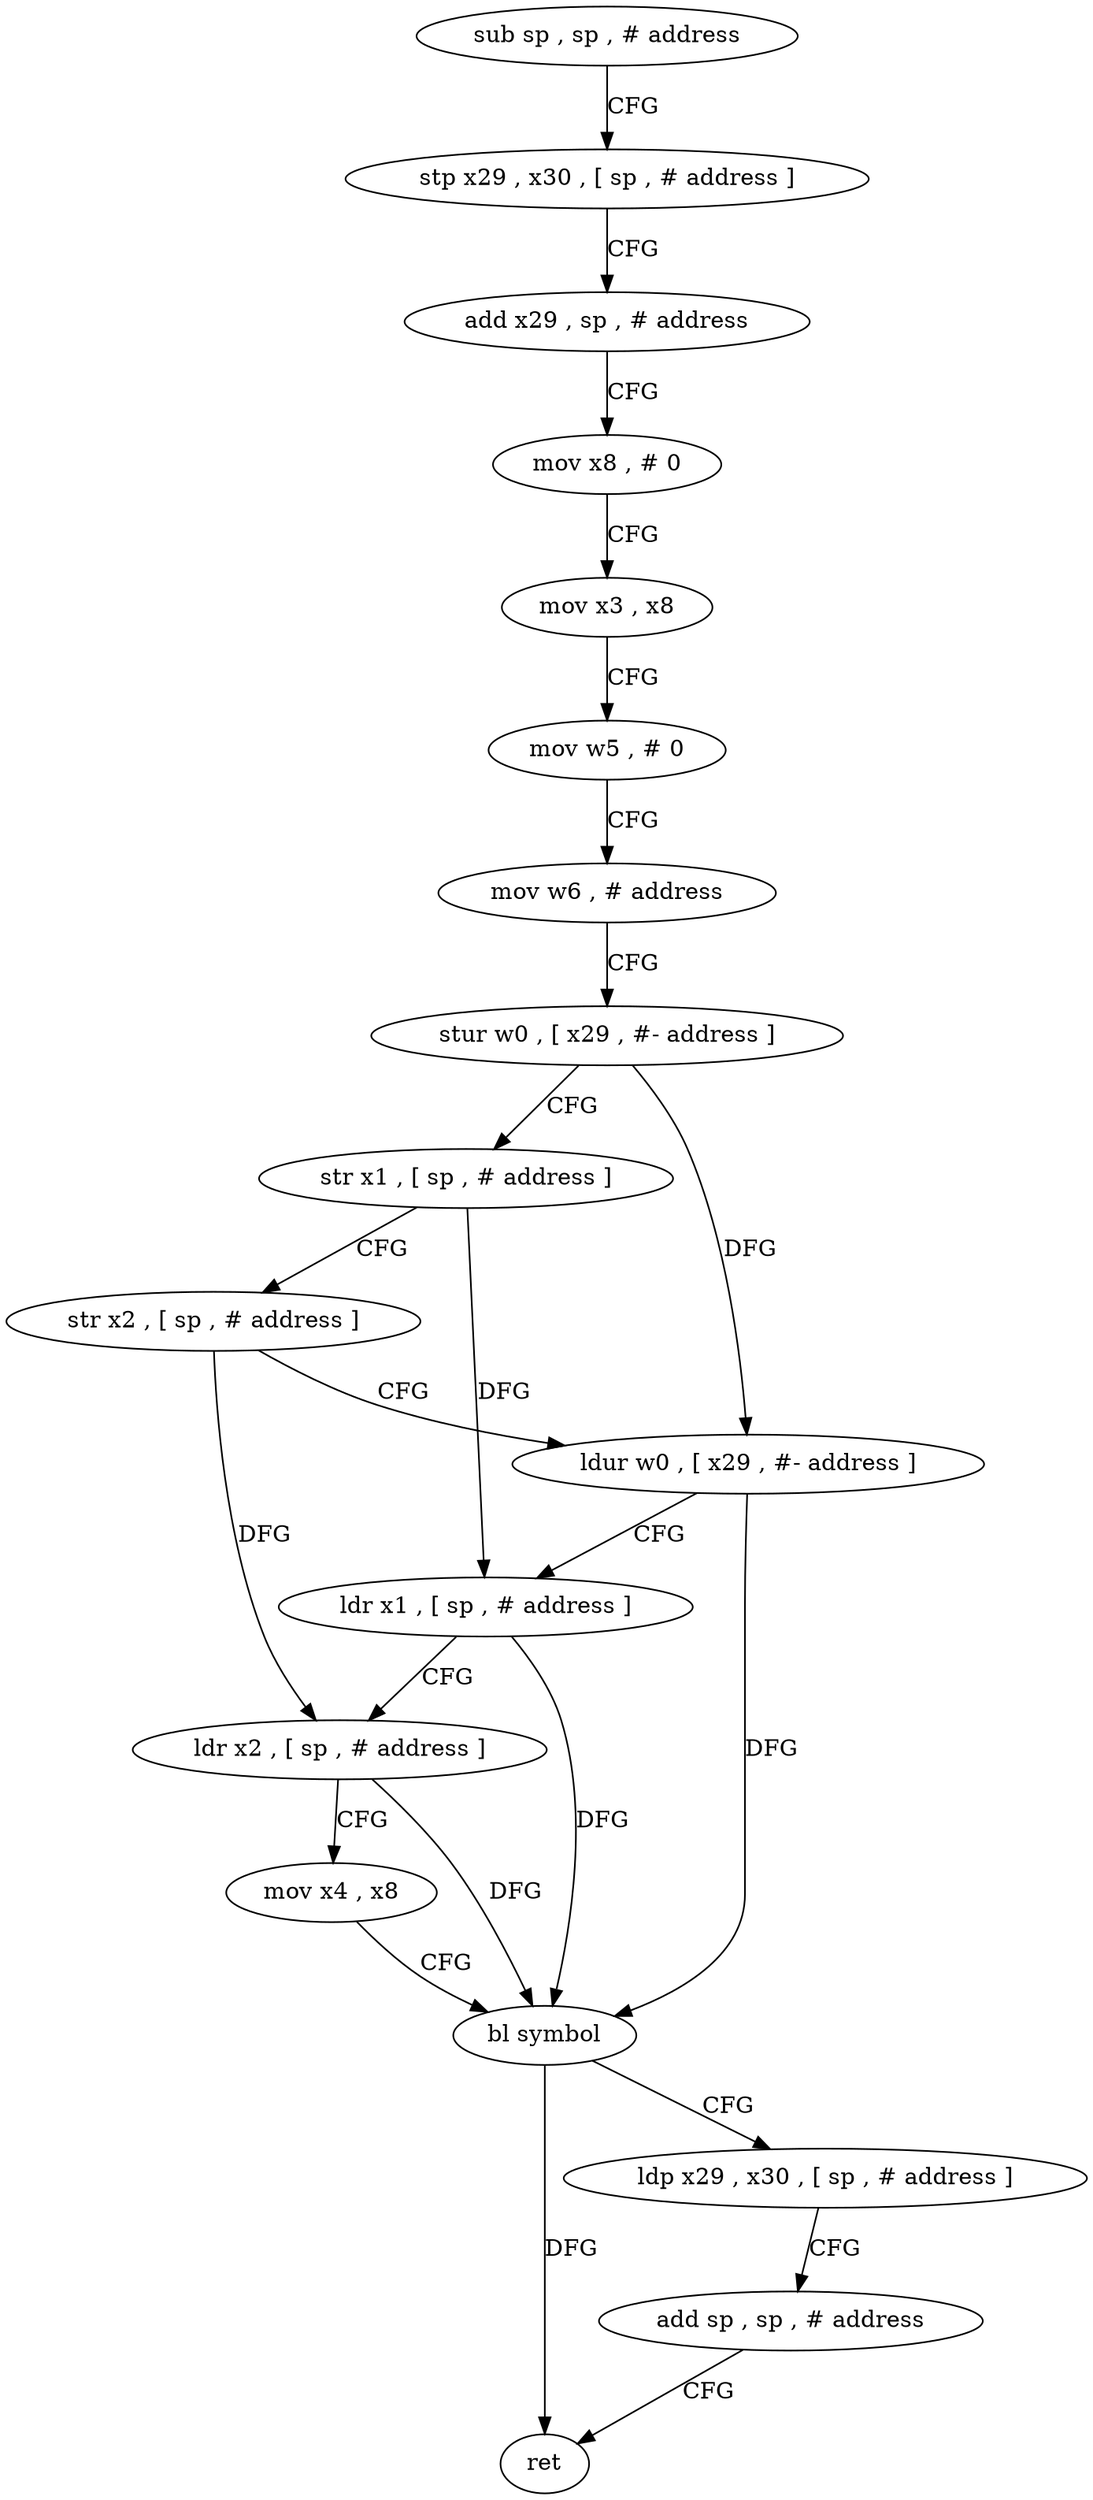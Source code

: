 digraph "func" {
"4219784" [label = "sub sp , sp , # address" ]
"4219788" [label = "stp x29 , x30 , [ sp , # address ]" ]
"4219792" [label = "add x29 , sp , # address" ]
"4219796" [label = "mov x8 , # 0" ]
"4219800" [label = "mov x3 , x8" ]
"4219804" [label = "mov w5 , # 0" ]
"4219808" [label = "mov w6 , # address" ]
"4219812" [label = "stur w0 , [ x29 , #- address ]" ]
"4219816" [label = "str x1 , [ sp , # address ]" ]
"4219820" [label = "str x2 , [ sp , # address ]" ]
"4219824" [label = "ldur w0 , [ x29 , #- address ]" ]
"4219828" [label = "ldr x1 , [ sp , # address ]" ]
"4219832" [label = "ldr x2 , [ sp , # address ]" ]
"4219836" [label = "mov x4 , x8" ]
"4219840" [label = "bl symbol" ]
"4219844" [label = "ldp x29 , x30 , [ sp , # address ]" ]
"4219848" [label = "add sp , sp , # address" ]
"4219852" [label = "ret" ]
"4219784" -> "4219788" [ label = "CFG" ]
"4219788" -> "4219792" [ label = "CFG" ]
"4219792" -> "4219796" [ label = "CFG" ]
"4219796" -> "4219800" [ label = "CFG" ]
"4219800" -> "4219804" [ label = "CFG" ]
"4219804" -> "4219808" [ label = "CFG" ]
"4219808" -> "4219812" [ label = "CFG" ]
"4219812" -> "4219816" [ label = "CFG" ]
"4219812" -> "4219824" [ label = "DFG" ]
"4219816" -> "4219820" [ label = "CFG" ]
"4219816" -> "4219828" [ label = "DFG" ]
"4219820" -> "4219824" [ label = "CFG" ]
"4219820" -> "4219832" [ label = "DFG" ]
"4219824" -> "4219828" [ label = "CFG" ]
"4219824" -> "4219840" [ label = "DFG" ]
"4219828" -> "4219832" [ label = "CFG" ]
"4219828" -> "4219840" [ label = "DFG" ]
"4219832" -> "4219836" [ label = "CFG" ]
"4219832" -> "4219840" [ label = "DFG" ]
"4219836" -> "4219840" [ label = "CFG" ]
"4219840" -> "4219844" [ label = "CFG" ]
"4219840" -> "4219852" [ label = "DFG" ]
"4219844" -> "4219848" [ label = "CFG" ]
"4219848" -> "4219852" [ label = "CFG" ]
}
